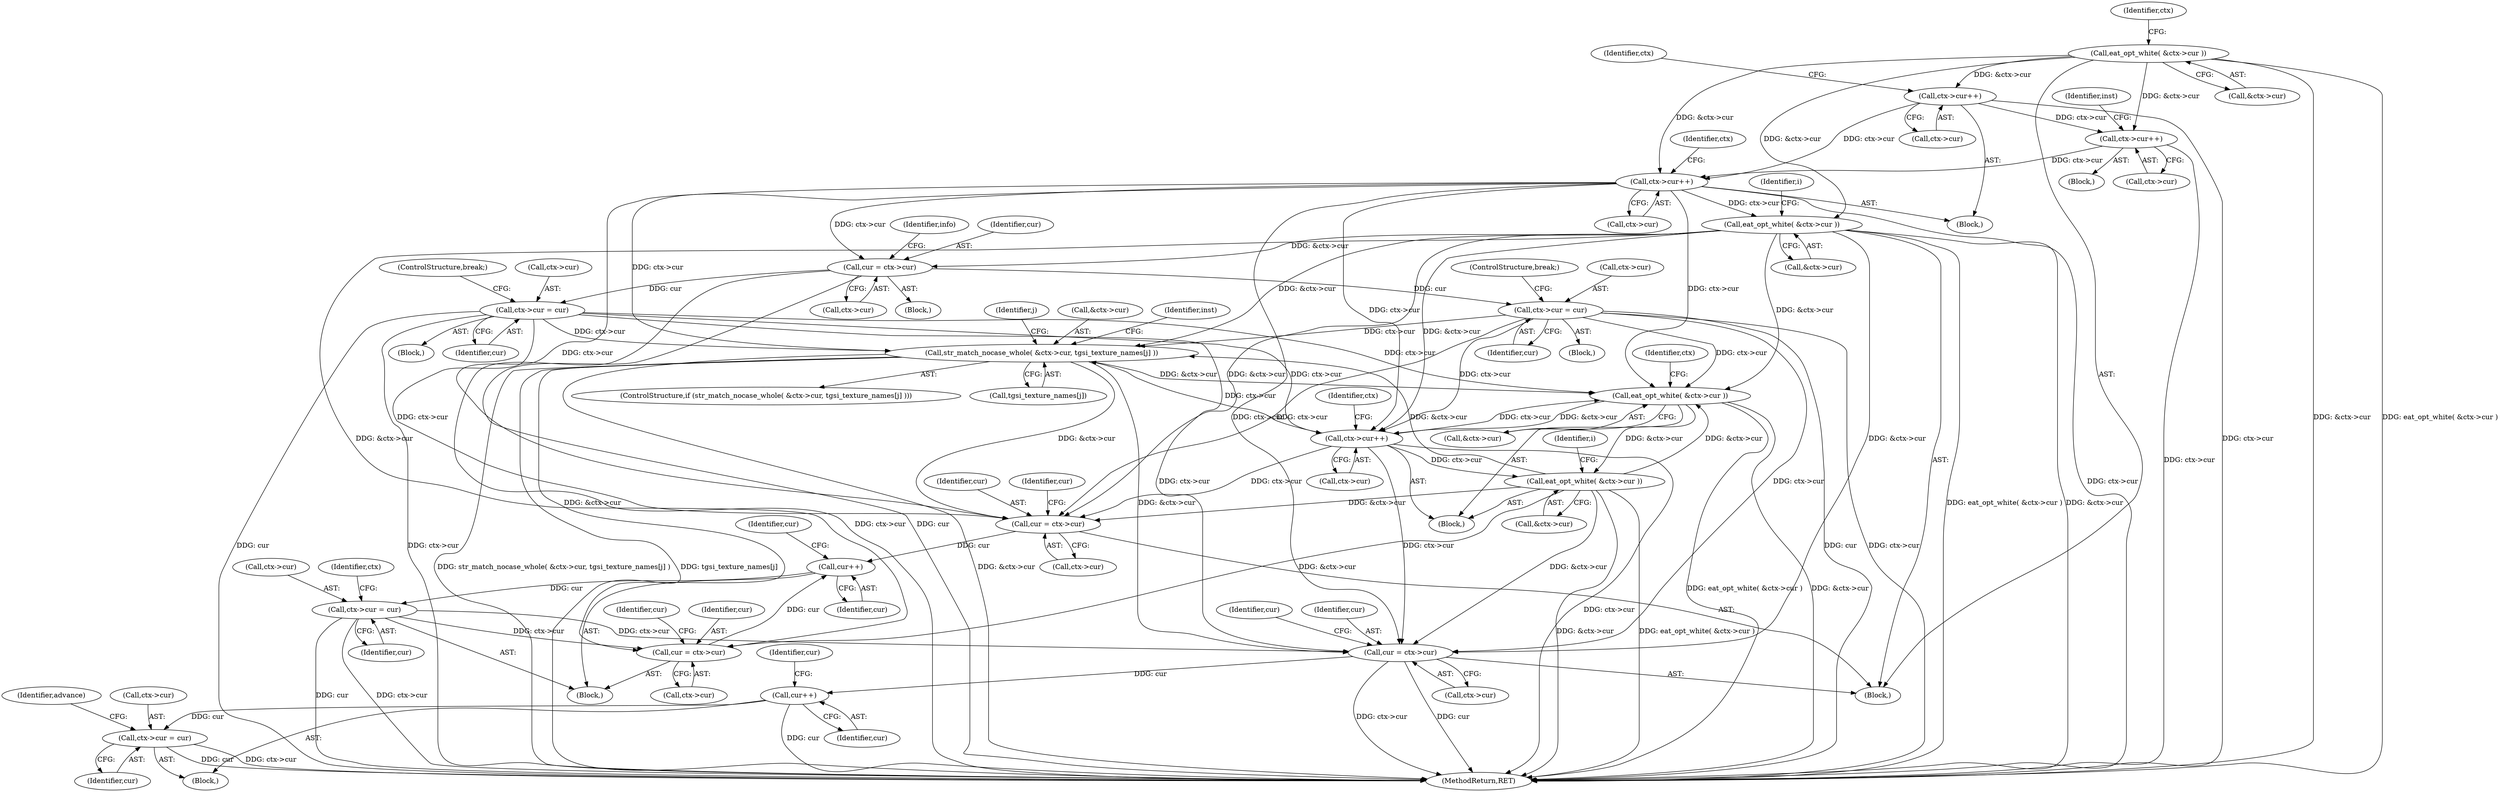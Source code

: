 digraph "0_virglrenderer_28894a30a17a84529be102b21118e55d6c9f23fa@array" {
"1000495" [label="(Call,str_match_nocase_whole( &ctx->cur, tgsi_texture_names[j] ))"];
"1000237" [label="(Call,ctx->cur++)"];
"1000156" [label="(Call,ctx->cur++)"];
"1000120" [label="(Call,eat_opt_white( &ctx->cur ))"];
"1000144" [label="(Call,ctx->cur++)"];
"1000241" [label="(Call,eat_opt_white( &ctx->cur ))"];
"1000429" [label="(Call,eat_opt_white( &ctx->cur ))"];
"1000407" [label="(Call,eat_opt_white( &ctx->cur ))"];
"1000495" [label="(Call,str_match_nocase_whole( &ctx->cur, tgsi_texture_names[j] ))"];
"1000288" [label="(Call,ctx->cur = cur)"];
"1000256" [label="(Call,cur = ctx->cur)"];
"1000425" [label="(Call,ctx->cur++)"];
"1000305" [label="(Call,ctx->cur = cur)"];
"1000529" [label="(Call,cur = ctx->cur)"];
"1000558" [label="(Call,cur++)"];
"1000563" [label="(Call,ctx->cur = cur)"];
"1000580" [label="(Call,cur = ctx->cur)"];
"1000595" [label="(Call,cur = ctx->cur)"];
"1000614" [label="(Call,cur++)"];
"1000646" [label="(Call,ctx->cur = cur)"];
"1000289" [label="(Call,ctx->cur)"];
"1000615" [label="(Identifier,cur)"];
"1000310" [label="(ControlStructure,break;)"];
"1000242" [label="(Call,&ctx->cur)"];
"1000145" [label="(Call,ctx->cur)"];
"1000430" [label="(Call,&ctx->cur)"];
"1000571" [label="(Identifier,ctx)"];
"1000612" [label="(Block,)"];
"1000529" [label="(Call,cur = ctx->cur)"];
"1000256" [label="(Call,cur = ctx->cur)"];
"1000309" [label="(Identifier,cur)"];
"1000237" [label="(Call,ctx->cur++)"];
"1000564" [label="(Call,ctx->cur)"];
"1000602" [label="(Identifier,cur)"];
"1000492" [label="(Identifier,j)"];
"1000652" [label="(Identifier,advance)"];
"1000155" [label="(Block,)"];
"1000580" [label="(Call,cur = ctx->cur)"];
"1000120" [label="(Call,eat_opt_white( &ctx->cur ))"];
"1000432" [label="(Identifier,ctx)"];
"1000496" [label="(Call,&ctx->cur)"];
"1000152" [label="(Identifier,ctx)"];
"1000156" [label="(Call,ctx->cur++)"];
"1000262" [label="(Identifier,info)"];
"1000163" [label="(Identifier,inst)"];
"1000581" [label="(Identifier,cur)"];
"1000596" [label="(Identifier,cur)"];
"1000255" [label="(Block,)"];
"1000257" [label="(Identifier,cur)"];
"1000121" [label="(Call,&ctx->cur)"];
"1000132" [label="(Block,)"];
"1000614" [label="(Call,cur++)"];
"1000559" [label="(Identifier,cur)"];
"1000494" [label="(ControlStructure,if (str_match_nocase_whole( &ctx->cur, tgsi_texture_names[j] )))"];
"1000531" [label="(Call,ctx->cur)"];
"1000425" [label="(Call,ctx->cur++)"];
"1000426" [label="(Call,ctx->cur)"];
"1000562" [label="(Identifier,cur)"];
"1000436" [label="(Identifier,i)"];
"1000408" [label="(Call,&ctx->cur)"];
"1000244" [label="(Identifier,ctx)"];
"1000618" [label="(Identifier,cur)"];
"1000530" [label="(Identifier,cur)"];
"1000582" [label="(Call,ctx->cur)"];
"1000557" [label="(Block,)"];
"1000304" [label="(Block,)"];
"1000157" [label="(Call,ctx->cur)"];
"1000305" [label="(Call,ctx->cur = cur)"];
"1000500" [label="(Call,tgsi_texture_names[j])"];
"1000407" [label="(Call,eat_opt_white( &ctx->cur ))"];
"1000495" [label="(Call,str_match_nocase_whole( &ctx->cur, tgsi_texture_names[j] ))"];
"1000238" [label="(Call,ctx->cur)"];
"1000287" [label="(Block,)"];
"1000507" [label="(Identifier,inst)"];
"1000144" [label="(Call,ctx->cur++)"];
"1000429" [label="(Call,eat_opt_white( &ctx->cur ))"];
"1000406" [label="(Block,)"];
"1000292" [label="(Identifier,cur)"];
"1000258" [label="(Call,ctx->cur)"];
"1000416" [label="(Identifier,ctx)"];
"1000563" [label="(Call,ctx->cur = cur)"];
"1000597" [label="(Call,ctx->cur)"];
"1000646" [label="(Call,ctx->cur = cur)"];
"1000248" [label="(Identifier,i)"];
"1000650" [label="(Identifier,cur)"];
"1000241" [label="(Call,eat_opt_white( &ctx->cur ))"];
"1000293" [label="(ControlStructure,break;)"];
"1000107" [label="(Block,)"];
"1000558" [label="(Call,cur++)"];
"1000684" [label="(MethodReturn,RET)"];
"1000595" [label="(Call,cur = ctx->cur)"];
"1000129" [label="(Identifier,ctx)"];
"1000536" [label="(Identifier,cur)"];
"1000647" [label="(Call,ctx->cur)"];
"1000306" [label="(Call,ctx->cur)"];
"1000288" [label="(Call,ctx->cur = cur)"];
"1000587" [label="(Identifier,cur)"];
"1000567" [label="(Identifier,cur)"];
"1000495" -> "1000494"  [label="AST: "];
"1000495" -> "1000500"  [label="CFG: "];
"1000496" -> "1000495"  [label="AST: "];
"1000500" -> "1000495"  [label="AST: "];
"1000507" -> "1000495"  [label="CFG: "];
"1000492" -> "1000495"  [label="CFG: "];
"1000495" -> "1000684"  [label="DDG: &ctx->cur"];
"1000495" -> "1000684"  [label="DDG: str_match_nocase_whole( &ctx->cur, tgsi_texture_names[j] )"];
"1000495" -> "1000684"  [label="DDG: tgsi_texture_names[j]"];
"1000495" -> "1000407"  [label="DDG: &ctx->cur"];
"1000237" -> "1000495"  [label="DDG: ctx->cur"];
"1000241" -> "1000495"  [label="DDG: &ctx->cur"];
"1000429" -> "1000495"  [label="DDG: &ctx->cur"];
"1000288" -> "1000495"  [label="DDG: ctx->cur"];
"1000425" -> "1000495"  [label="DDG: ctx->cur"];
"1000305" -> "1000495"  [label="DDG: ctx->cur"];
"1000495" -> "1000529"  [label="DDG: &ctx->cur"];
"1000495" -> "1000580"  [label="DDG: &ctx->cur"];
"1000495" -> "1000595"  [label="DDG: &ctx->cur"];
"1000237" -> "1000132"  [label="AST: "];
"1000237" -> "1000238"  [label="CFG: "];
"1000238" -> "1000237"  [label="AST: "];
"1000244" -> "1000237"  [label="CFG: "];
"1000237" -> "1000684"  [label="DDG: ctx->cur"];
"1000156" -> "1000237"  [label="DDG: ctx->cur"];
"1000120" -> "1000237"  [label="DDG: &ctx->cur"];
"1000144" -> "1000237"  [label="DDG: ctx->cur"];
"1000237" -> "1000241"  [label="DDG: ctx->cur"];
"1000237" -> "1000256"  [label="DDG: ctx->cur"];
"1000237" -> "1000407"  [label="DDG: ctx->cur"];
"1000237" -> "1000425"  [label="DDG: ctx->cur"];
"1000237" -> "1000529"  [label="DDG: ctx->cur"];
"1000237" -> "1000595"  [label="DDG: ctx->cur"];
"1000156" -> "1000155"  [label="AST: "];
"1000156" -> "1000157"  [label="CFG: "];
"1000157" -> "1000156"  [label="AST: "];
"1000163" -> "1000156"  [label="CFG: "];
"1000156" -> "1000684"  [label="DDG: ctx->cur"];
"1000120" -> "1000156"  [label="DDG: &ctx->cur"];
"1000144" -> "1000156"  [label="DDG: ctx->cur"];
"1000120" -> "1000107"  [label="AST: "];
"1000120" -> "1000121"  [label="CFG: "];
"1000121" -> "1000120"  [label="AST: "];
"1000129" -> "1000120"  [label="CFG: "];
"1000120" -> "1000684"  [label="DDG: &ctx->cur"];
"1000120" -> "1000684"  [label="DDG: eat_opt_white( &ctx->cur )"];
"1000120" -> "1000144"  [label="DDG: &ctx->cur"];
"1000120" -> "1000241"  [label="DDG: &ctx->cur"];
"1000144" -> "1000132"  [label="AST: "];
"1000144" -> "1000145"  [label="CFG: "];
"1000145" -> "1000144"  [label="AST: "];
"1000152" -> "1000144"  [label="CFG: "];
"1000144" -> "1000684"  [label="DDG: ctx->cur"];
"1000241" -> "1000107"  [label="AST: "];
"1000241" -> "1000242"  [label="CFG: "];
"1000242" -> "1000241"  [label="AST: "];
"1000248" -> "1000241"  [label="CFG: "];
"1000241" -> "1000684"  [label="DDG: &ctx->cur"];
"1000241" -> "1000684"  [label="DDG: eat_opt_white( &ctx->cur )"];
"1000241" -> "1000256"  [label="DDG: &ctx->cur"];
"1000241" -> "1000407"  [label="DDG: &ctx->cur"];
"1000241" -> "1000425"  [label="DDG: &ctx->cur"];
"1000241" -> "1000529"  [label="DDG: &ctx->cur"];
"1000241" -> "1000580"  [label="DDG: &ctx->cur"];
"1000241" -> "1000595"  [label="DDG: &ctx->cur"];
"1000429" -> "1000406"  [label="AST: "];
"1000429" -> "1000430"  [label="CFG: "];
"1000430" -> "1000429"  [label="AST: "];
"1000436" -> "1000429"  [label="CFG: "];
"1000429" -> "1000684"  [label="DDG: &ctx->cur"];
"1000429" -> "1000684"  [label="DDG: eat_opt_white( &ctx->cur )"];
"1000429" -> "1000407"  [label="DDG: &ctx->cur"];
"1000407" -> "1000429"  [label="DDG: &ctx->cur"];
"1000425" -> "1000429"  [label="DDG: ctx->cur"];
"1000429" -> "1000529"  [label="DDG: &ctx->cur"];
"1000429" -> "1000580"  [label="DDG: &ctx->cur"];
"1000429" -> "1000595"  [label="DDG: &ctx->cur"];
"1000407" -> "1000406"  [label="AST: "];
"1000407" -> "1000408"  [label="CFG: "];
"1000408" -> "1000407"  [label="AST: "];
"1000416" -> "1000407"  [label="CFG: "];
"1000407" -> "1000684"  [label="DDG: eat_opt_white( &ctx->cur )"];
"1000407" -> "1000684"  [label="DDG: &ctx->cur"];
"1000288" -> "1000407"  [label="DDG: ctx->cur"];
"1000425" -> "1000407"  [label="DDG: ctx->cur"];
"1000305" -> "1000407"  [label="DDG: ctx->cur"];
"1000407" -> "1000425"  [label="DDG: &ctx->cur"];
"1000288" -> "1000287"  [label="AST: "];
"1000288" -> "1000292"  [label="CFG: "];
"1000289" -> "1000288"  [label="AST: "];
"1000292" -> "1000288"  [label="AST: "];
"1000293" -> "1000288"  [label="CFG: "];
"1000288" -> "1000684"  [label="DDG: cur"];
"1000288" -> "1000684"  [label="DDG: ctx->cur"];
"1000256" -> "1000288"  [label="DDG: cur"];
"1000288" -> "1000425"  [label="DDG: ctx->cur"];
"1000288" -> "1000529"  [label="DDG: ctx->cur"];
"1000288" -> "1000595"  [label="DDG: ctx->cur"];
"1000256" -> "1000255"  [label="AST: "];
"1000256" -> "1000258"  [label="CFG: "];
"1000257" -> "1000256"  [label="AST: "];
"1000258" -> "1000256"  [label="AST: "];
"1000262" -> "1000256"  [label="CFG: "];
"1000256" -> "1000684"  [label="DDG: ctx->cur"];
"1000256" -> "1000684"  [label="DDG: cur"];
"1000256" -> "1000305"  [label="DDG: cur"];
"1000425" -> "1000406"  [label="AST: "];
"1000425" -> "1000426"  [label="CFG: "];
"1000426" -> "1000425"  [label="AST: "];
"1000432" -> "1000425"  [label="CFG: "];
"1000425" -> "1000684"  [label="DDG: ctx->cur"];
"1000305" -> "1000425"  [label="DDG: ctx->cur"];
"1000425" -> "1000529"  [label="DDG: ctx->cur"];
"1000425" -> "1000595"  [label="DDG: ctx->cur"];
"1000305" -> "1000304"  [label="AST: "];
"1000305" -> "1000309"  [label="CFG: "];
"1000306" -> "1000305"  [label="AST: "];
"1000309" -> "1000305"  [label="AST: "];
"1000310" -> "1000305"  [label="CFG: "];
"1000305" -> "1000684"  [label="DDG: cur"];
"1000305" -> "1000684"  [label="DDG: ctx->cur"];
"1000305" -> "1000529"  [label="DDG: ctx->cur"];
"1000305" -> "1000595"  [label="DDG: ctx->cur"];
"1000529" -> "1000107"  [label="AST: "];
"1000529" -> "1000531"  [label="CFG: "];
"1000530" -> "1000529"  [label="AST: "];
"1000531" -> "1000529"  [label="AST: "];
"1000536" -> "1000529"  [label="CFG: "];
"1000529" -> "1000558"  [label="DDG: cur"];
"1000558" -> "1000557"  [label="AST: "];
"1000558" -> "1000559"  [label="CFG: "];
"1000559" -> "1000558"  [label="AST: "];
"1000562" -> "1000558"  [label="CFG: "];
"1000580" -> "1000558"  [label="DDG: cur"];
"1000558" -> "1000563"  [label="DDG: cur"];
"1000563" -> "1000557"  [label="AST: "];
"1000563" -> "1000567"  [label="CFG: "];
"1000564" -> "1000563"  [label="AST: "];
"1000567" -> "1000563"  [label="AST: "];
"1000571" -> "1000563"  [label="CFG: "];
"1000563" -> "1000684"  [label="DDG: cur"];
"1000563" -> "1000684"  [label="DDG: ctx->cur"];
"1000563" -> "1000580"  [label="DDG: ctx->cur"];
"1000563" -> "1000595"  [label="DDG: ctx->cur"];
"1000580" -> "1000557"  [label="AST: "];
"1000580" -> "1000582"  [label="CFG: "];
"1000581" -> "1000580"  [label="AST: "];
"1000582" -> "1000580"  [label="AST: "];
"1000587" -> "1000580"  [label="CFG: "];
"1000595" -> "1000107"  [label="AST: "];
"1000595" -> "1000597"  [label="CFG: "];
"1000596" -> "1000595"  [label="AST: "];
"1000597" -> "1000595"  [label="AST: "];
"1000602" -> "1000595"  [label="CFG: "];
"1000595" -> "1000684"  [label="DDG: ctx->cur"];
"1000595" -> "1000684"  [label="DDG: cur"];
"1000595" -> "1000614"  [label="DDG: cur"];
"1000614" -> "1000612"  [label="AST: "];
"1000614" -> "1000615"  [label="CFG: "];
"1000615" -> "1000614"  [label="AST: "];
"1000618" -> "1000614"  [label="CFG: "];
"1000614" -> "1000684"  [label="DDG: cur"];
"1000614" -> "1000646"  [label="DDG: cur"];
"1000646" -> "1000612"  [label="AST: "];
"1000646" -> "1000650"  [label="CFG: "];
"1000647" -> "1000646"  [label="AST: "];
"1000650" -> "1000646"  [label="AST: "];
"1000652" -> "1000646"  [label="CFG: "];
"1000646" -> "1000684"  [label="DDG: cur"];
"1000646" -> "1000684"  [label="DDG: ctx->cur"];
}
